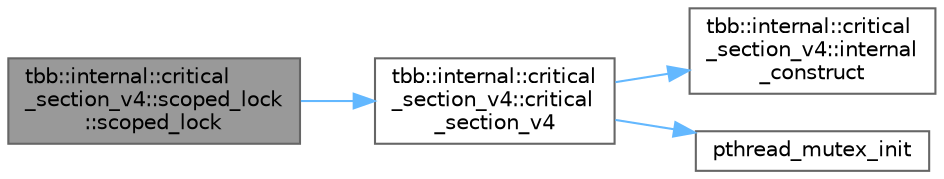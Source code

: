 digraph "tbb::internal::critical_section_v4::scoped_lock::scoped_lock"
{
 // LATEX_PDF_SIZE
  bgcolor="transparent";
  edge [fontname=Helvetica,fontsize=10,labelfontname=Helvetica,labelfontsize=10];
  node [fontname=Helvetica,fontsize=10,shape=box,height=0.2,width=0.4];
  rankdir="LR";
  Node1 [id="Node000001",label="tbb::internal::critical\l_section_v4::scoped_lock\l::scoped_lock",height=0.2,width=0.4,color="gray40", fillcolor="grey60", style="filled", fontcolor="black",tooltip=" "];
  Node1 -> Node2 [id="edge1_Node000001_Node000002",color="steelblue1",style="solid",tooltip=" "];
  Node2 [id="Node000002",label="tbb::internal::critical\l_section_v4::critical\l_section_v4",height=0.2,width=0.4,color="grey40", fillcolor="white", style="filled",URL="$classtbb_1_1internal_1_1critical__section__v4.html#a6774422871c8acc5ebceb0fd37213bec",tooltip=" "];
  Node2 -> Node3 [id="edge2_Node000002_Node000003",color="steelblue1",style="solid",tooltip=" "];
  Node3 [id="Node000003",label="tbb::internal::critical\l_section_v4::internal\l_construct",height=0.2,width=0.4,color="grey40", fillcolor="white", style="filled",URL="$classtbb_1_1internal_1_1critical__section__v4.html#a415b8cb855f9fa9e96f7c161fd750585",tooltip=" "];
  Node2 -> Node4 [id="edge3_Node000002_Node000004",color="steelblue1",style="solid",tooltip=" "];
  Node4 [id="Node000004",label="pthread_mutex_init",height=0.2,width=0.4,color="grey40", fillcolor="white", style="filled",URL="$pthread__minport__windows_8h.html#a06769b1c0f650377fed34ef94ac2a01c",tooltip=" "];
}
